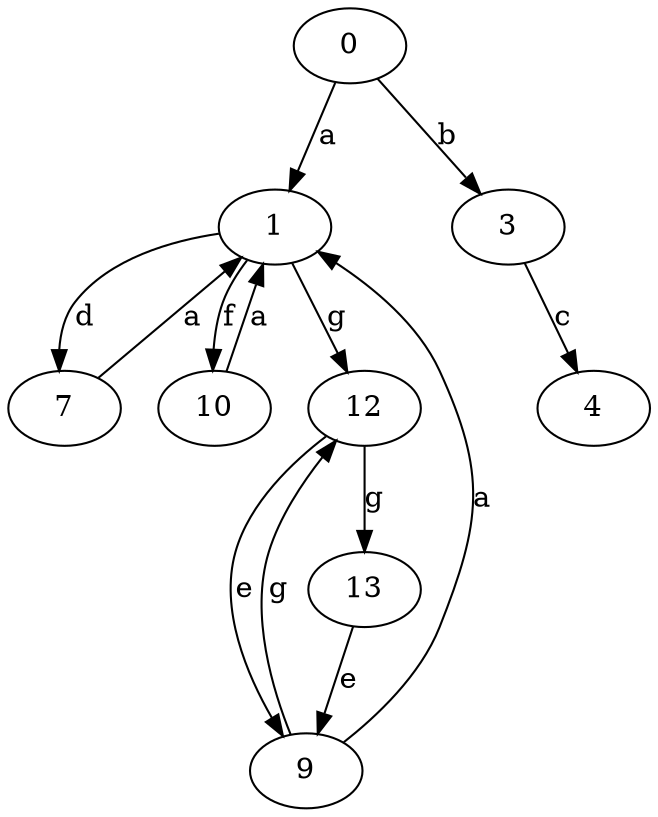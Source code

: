 strict digraph  {
1;
3;
4;
0;
7;
9;
10;
12;
13;
1 -> 7  [label=d];
1 -> 10  [label=f];
1 -> 12  [label=g];
3 -> 4  [label=c];
0 -> 1  [label=a];
0 -> 3  [label=b];
7 -> 1  [label=a];
9 -> 1  [label=a];
9 -> 12  [label=g];
10 -> 1  [label=a];
12 -> 9  [label=e];
12 -> 13  [label=g];
13 -> 9  [label=e];
}

